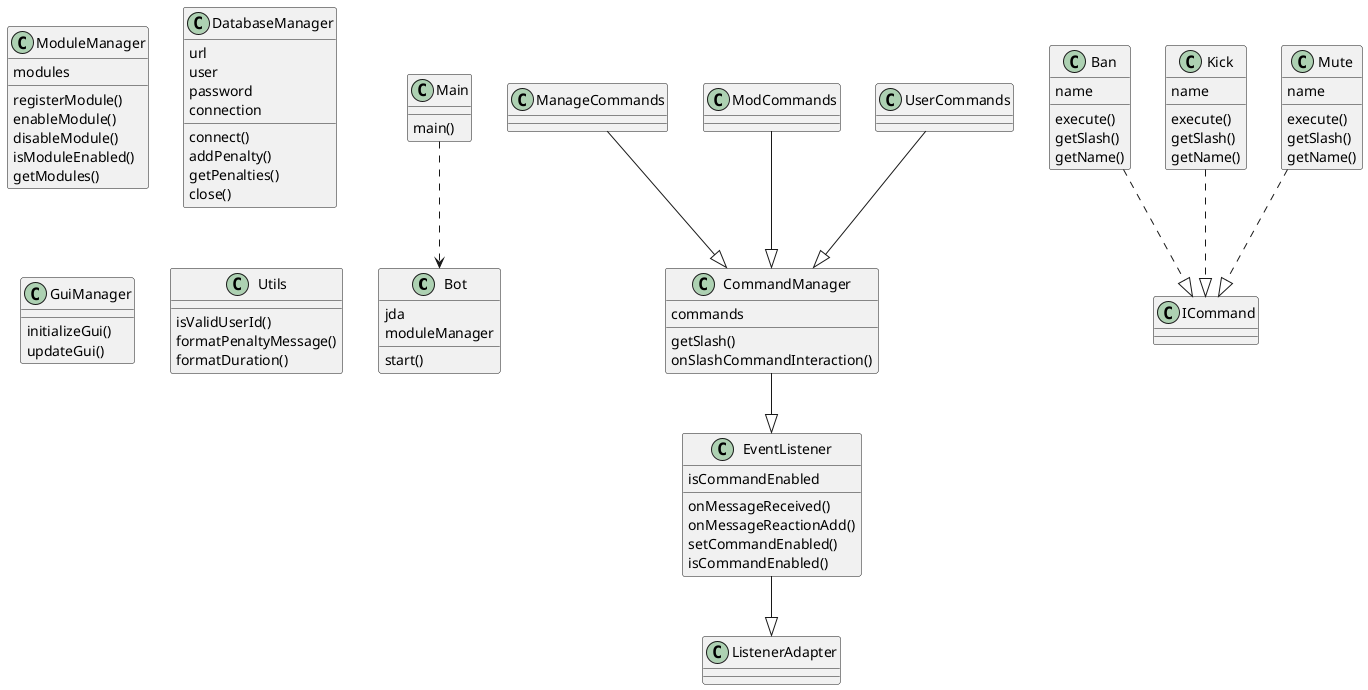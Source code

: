 @startuml diagrama
class Bot {
  jda
  moduleManager
  start()
}
class Main {
  main()
}
Main ..> Bot
class ModuleManager {
  modules
  registerModule()
  enableModule()
  disableModule()
  isModuleEnabled()
  getModules()
}
class CommandManager {
  commands
  getSlash()
  onSlashCommandInteraction()
}
CommandManager --|> EventListener
class ManageCommands {
}
ManageCommands --|> CommandManager
class ModCommands {
}
ModCommands --|> CommandManager
class UserCommands {
}
UserCommands --|> CommandManager
class Ban {
  name
  execute()
  getSlash()
  getName()
}
Ban ..|> ICommand
class Kick {
  name
  execute()
  getSlash()
  getName()
}
Kick ..|> ICommand
class Mute {
  name
  execute()
  getSlash()
  getName()
}
Mute ..|> ICommand
class DatabaseManager {
  url
  user
  password
  connection
  connect()
  addPenalty()
  getPenalties()
  close()
}
class EventListener {
  isCommandEnabled
  onMessageReceived()
  onMessageReactionAdd()
  setCommandEnabled()
  isCommandEnabled()
}
EventListener --|> ListenerAdapter
class GuiManager {
  initializeGui()
  updateGui()
}
class Utils {
  isValidUserId()
  formatPenaltyMessage()
  formatDuration()
}
@enduml
